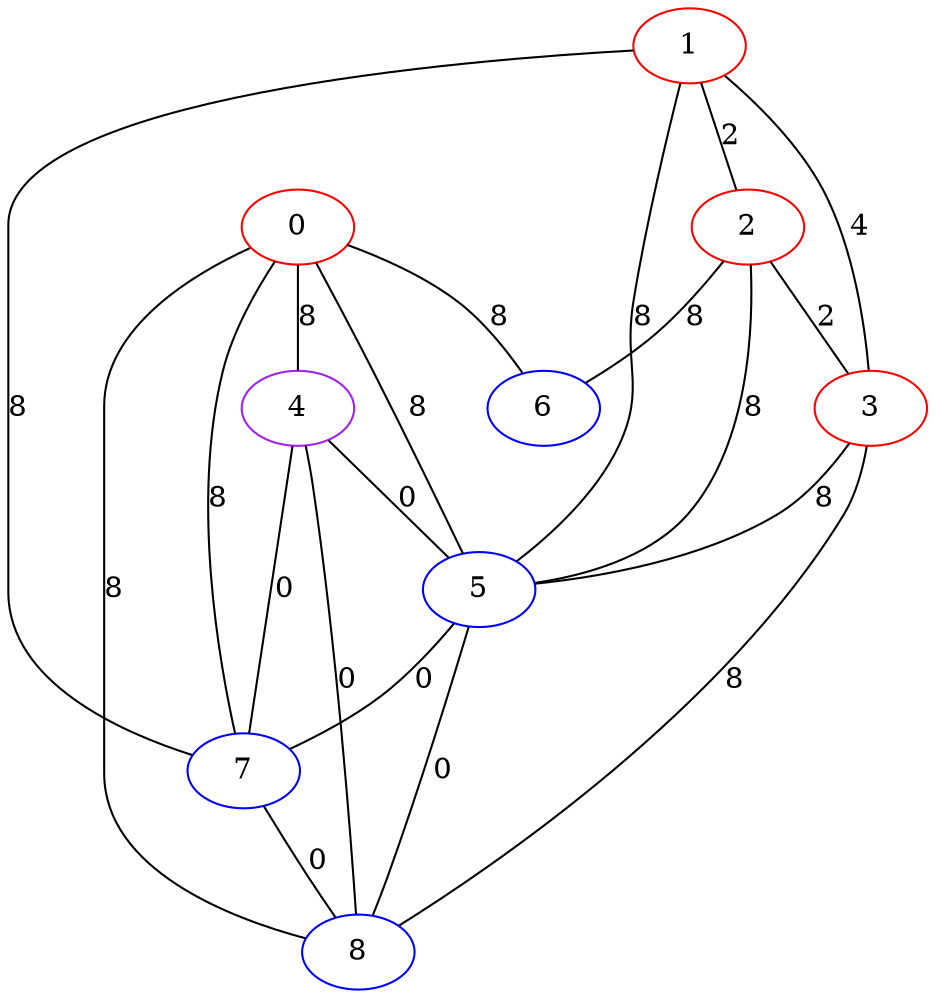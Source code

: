 graph "" {
0 [color=red, weight=1];
1 [color=red, weight=1];
2 [color=red, weight=1];
3 [color=red, weight=1];
4 [color=purple, weight=4];
5 [color=blue, weight=3];
6 [color=blue, weight=3];
7 [color=blue, weight=3];
8 [color=blue, weight=3];
0 -- 8  [key=0, label=8];
0 -- 4  [key=0, label=8];
0 -- 5  [key=0, label=8];
0 -- 6  [key=0, label=8];
0 -- 7  [key=0, label=8];
1 -- 2  [key=0, label=2];
1 -- 3  [key=0, label=4];
1 -- 5  [key=0, label=8];
1 -- 7  [key=0, label=8];
2 -- 3  [key=0, label=2];
2 -- 5  [key=0, label=8];
2 -- 6  [key=0, label=8];
3 -- 8  [key=0, label=8];
3 -- 5  [key=0, label=8];
4 -- 8  [key=0, label=0];
4 -- 5  [key=0, label=0];
4 -- 7  [key=0, label=0];
5 -- 7  [key=0, label=0];
5 -- 8  [key=0, label=0];
7 -- 8  [key=0, label=0];
}
